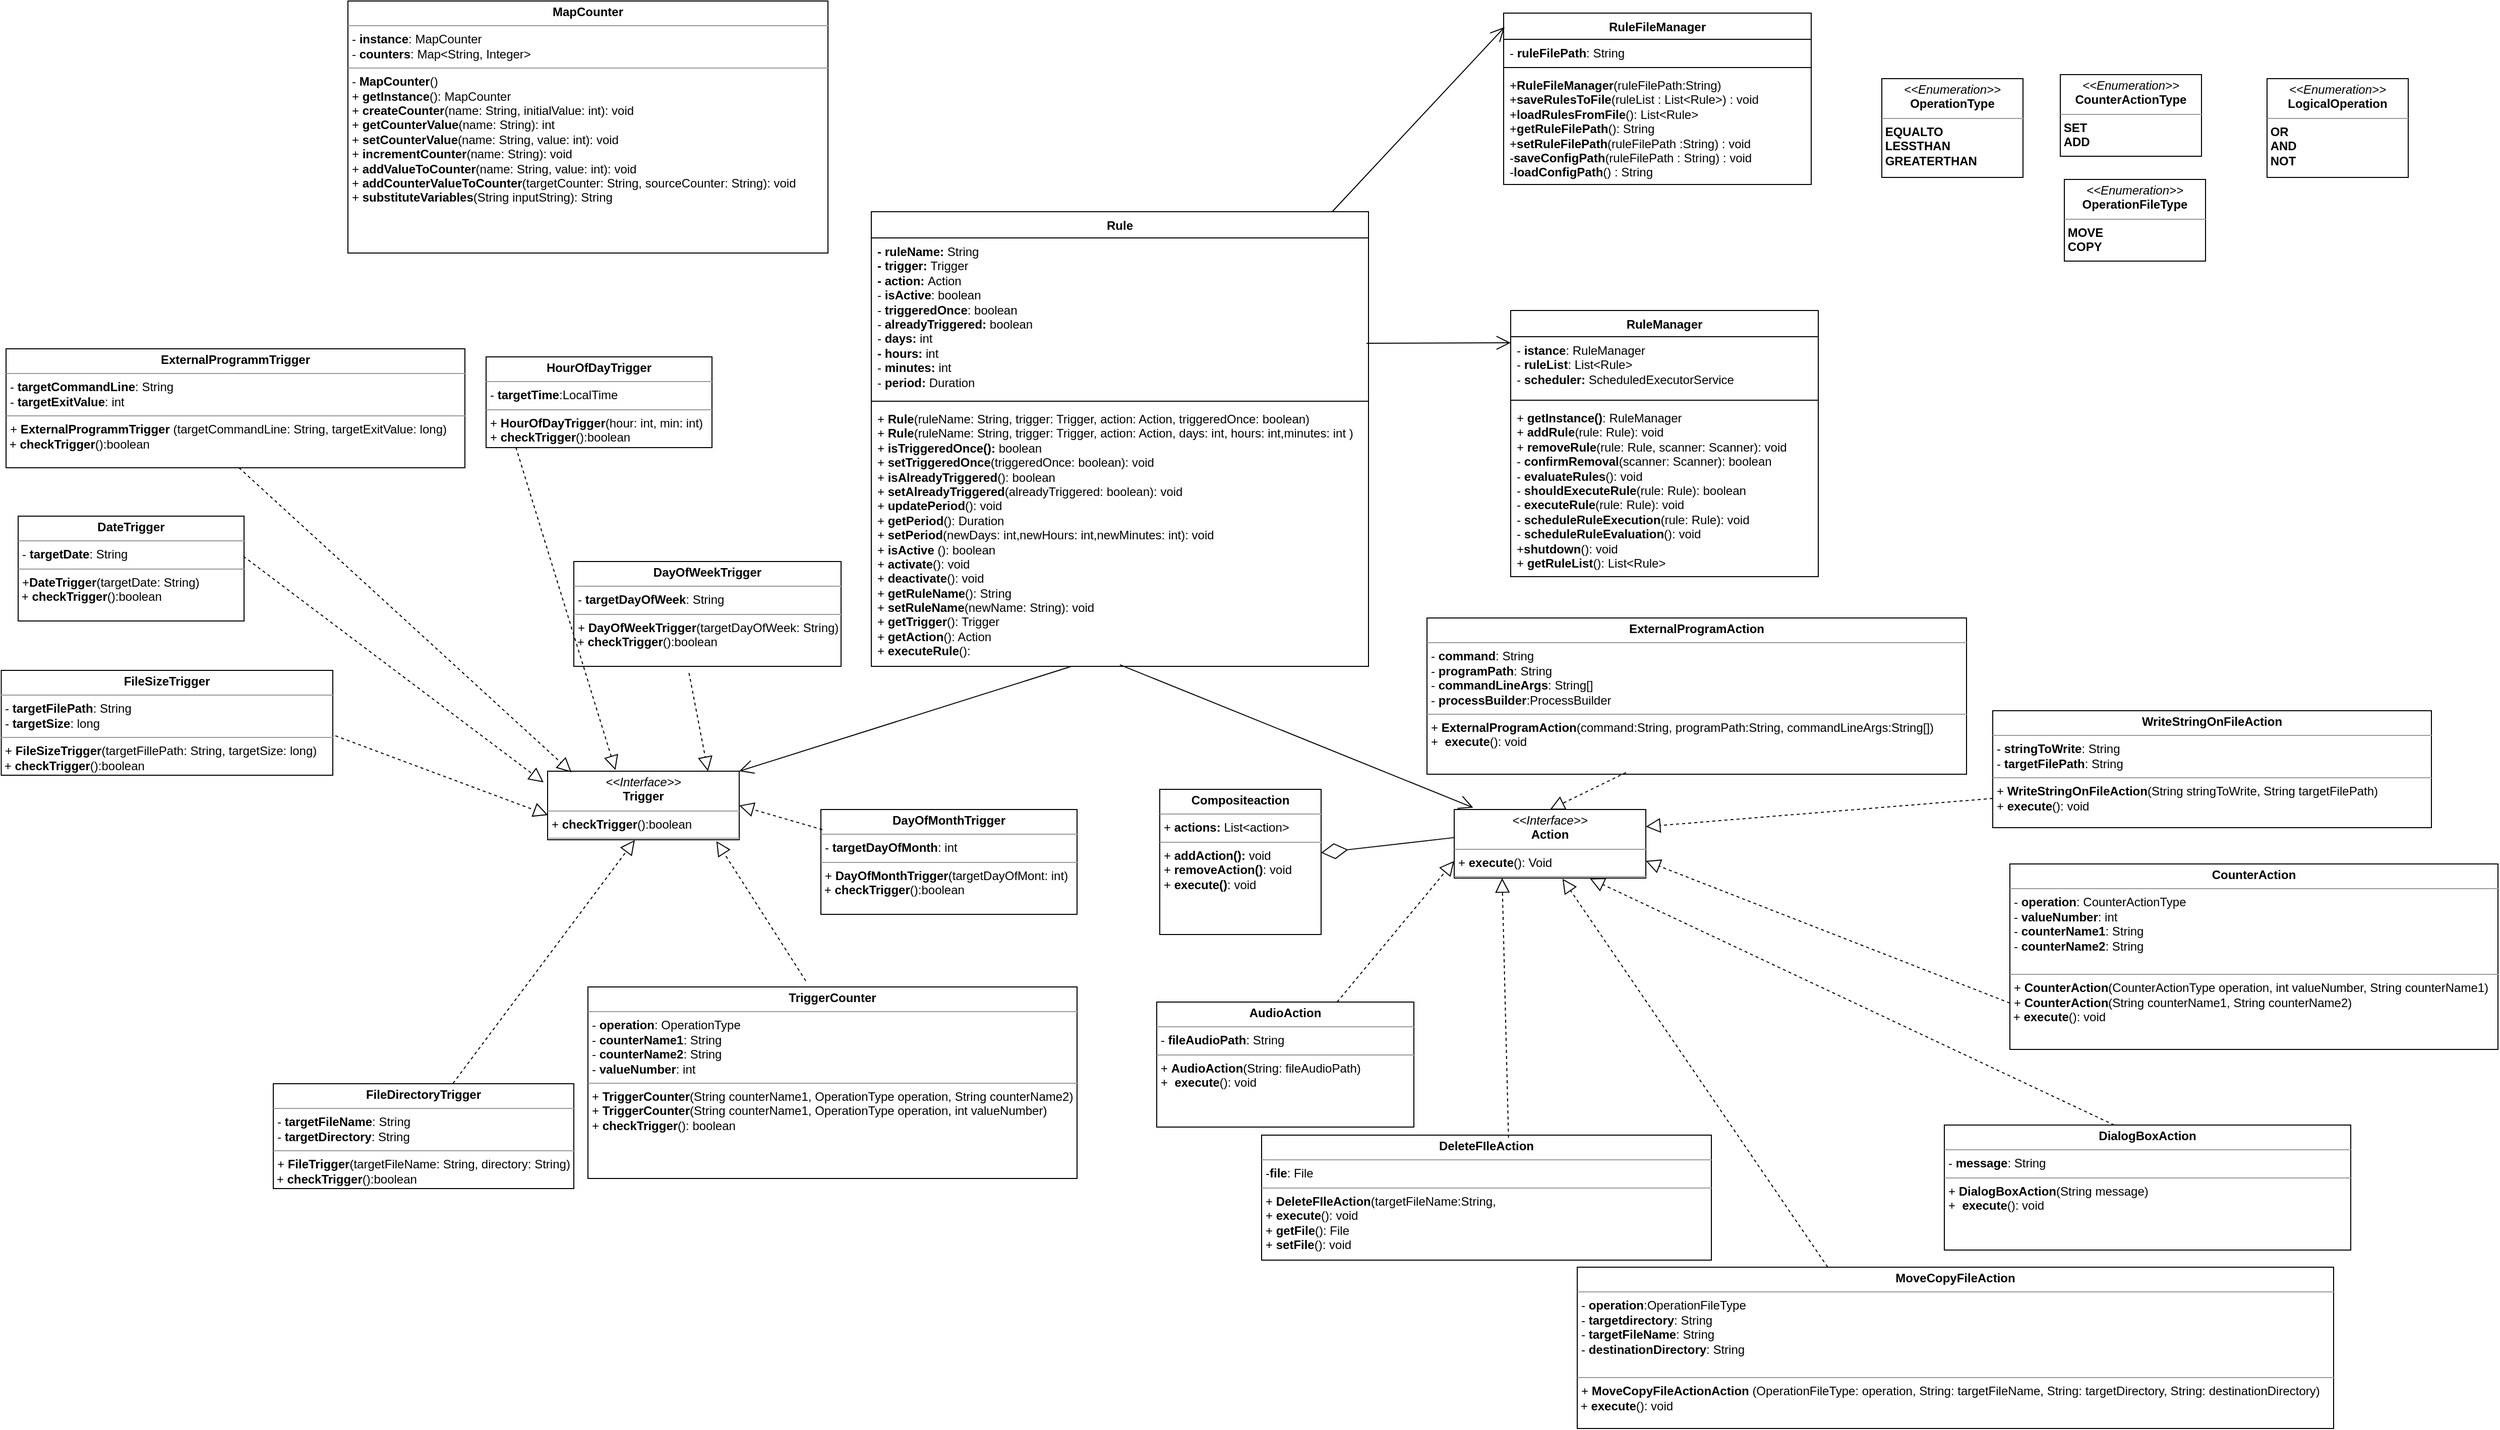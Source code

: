 <mxfile version="22.1.5" type="github">
  <diagram name="Pagina-1" id="6jVV9uchFTwSkhsVn8Fx">
    <mxGraphModel dx="1050" dy="1674" grid="0" gridSize="10" guides="1" tooltips="1" connect="1" arrows="1" fold="1" page="1" pageScale="1" pageWidth="850" pageHeight="1100" math="0" shadow="0">
      <root>
        <mxCell id="0" />
        <mxCell id="1" parent="0" />
        <mxCell id="OS-Ou4QBS4Z1JC2cFNdL-6" value="Rule" style="swimlane;fontStyle=1;align=center;verticalAlign=top;childLayout=stackLayout;horizontal=1;startSize=26;horizontalStack=0;resizeParent=1;resizeParentMax=0;resizeLast=0;collapsible=1;marginBottom=0;whiteSpace=wrap;html=1;labelBackgroundColor=none;" parent="1" vertex="1">
          <mxGeometry x="879" y="-155" width="493" height="451" as="geometry" />
        </mxCell>
        <mxCell id="OS-Ou4QBS4Z1JC2cFNdL-7" value="&lt;div&gt;&lt;b&gt;- ruleName: &lt;/b&gt;String&lt;br&gt;&lt;b&gt;- trigger: &lt;/b&gt;Trigger&lt;/div&gt;&lt;div&gt;&lt;b&gt;- action: &lt;/b&gt;Action&lt;/div&gt;&lt;div&gt;-&amp;nbsp;&lt;b style=&quot;border-color: var(--border-color);&quot;&gt;isActive&lt;/b&gt;: boolean&lt;br&gt;&lt;/div&gt;&lt;div&gt;- &lt;b&gt;triggeredOnce&lt;/b&gt;: boolean&lt;/div&gt;&lt;div&gt;- &lt;b&gt;alreadyTriggered:&lt;/b&gt; boolean&lt;/div&gt;&lt;div&gt;- &lt;b&gt;days: &lt;/b&gt;int&lt;/div&gt;&lt;div&gt;&lt;b&gt;- hours: &lt;/b&gt;int&lt;/div&gt;&lt;div&gt;- &lt;b&gt;minutes:&lt;/b&gt; int&lt;/div&gt;&lt;div&gt;- &lt;b&gt;period:&lt;/b&gt; Duration&lt;/div&gt;&lt;div&gt;&lt;br&gt;&lt;/div&gt;" style="text;strokeColor=none;fillColor=none;align=left;verticalAlign=top;spacingLeft=4;spacingRight=4;overflow=hidden;rotatable=0;points=[[0,0.5],[1,0.5]];portConstraint=eastwest;whiteSpace=wrap;html=1;labelBackgroundColor=none;" parent="OS-Ou4QBS4Z1JC2cFNdL-6" vertex="1">
          <mxGeometry y="26" width="493" height="158" as="geometry" />
        </mxCell>
        <mxCell id="OS-Ou4QBS4Z1JC2cFNdL-8" value="" style="line;strokeWidth=1;fillColor=none;align=left;verticalAlign=middle;spacingTop=-1;spacingLeft=3;spacingRight=3;rotatable=0;labelPosition=right;points=[];portConstraint=eastwest;strokeColor=inherit;labelBackgroundColor=none;" parent="OS-Ou4QBS4Z1JC2cFNdL-6" vertex="1">
          <mxGeometry y="184" width="493" height="8" as="geometry" />
        </mxCell>
        <mxCell id="OS-Ou4QBS4Z1JC2cFNdL-9" value="&lt;div&gt;+ &lt;b&gt;Rule&lt;/b&gt;(ruleName: String, trigger: Trigger, action: Action, triggeredOnce: boolean)&lt;/div&gt;&lt;div style=&quot;border-color: var(--border-color);&quot;&gt;+&amp;nbsp;&lt;b style=&quot;border-color: var(--border-color);&quot;&gt;Rule&lt;/b&gt;(ruleName: String, trigger: Trigger, action: Action, days: int, hours: int,minutes: int )&lt;/div&gt;&lt;div style=&quot;border-color: var(--border-color);&quot;&gt;+ &lt;b&gt;isTriggeredOnce():&lt;/b&gt; boolean&lt;/div&gt;&lt;div&gt;+ &lt;b&gt;setTriggeredOnce&lt;/b&gt;(triggeredOnce: boolean): void&lt;/div&gt;&lt;div&gt;+ &lt;b&gt;isAlreadyTriggered&lt;/b&gt;(): boolean&lt;/div&gt;&lt;div&gt;+ &lt;b&gt;setAlreadyTriggered&lt;/b&gt;(alreadyTriggered: boolean): void&lt;/div&gt;&lt;div&gt;&lt;div&gt;+ &lt;b&gt;updatePeriod&lt;/b&gt;(): void&amp;nbsp; &amp;nbsp; &amp;nbsp; &amp;nbsp; &amp;nbsp; &amp;nbsp; &amp;nbsp; &amp;nbsp;&amp;nbsp;&lt;/div&gt;&lt;div&gt;+ &lt;b&gt;getPeriod&lt;/b&gt;(): Duration&amp;nbsp; &amp;nbsp; &amp;nbsp; &amp;nbsp; &amp;nbsp; &amp;nbsp; &amp;nbsp; &amp;nbsp;&amp;nbsp;&lt;/div&gt;&lt;div&gt;+ &lt;b&gt;setPeriod&lt;/b&gt;(newDays: int,newHours: int,newMinutes: int): void&lt;/div&gt;&lt;/div&gt;&lt;div&gt;+ &lt;b&gt;isActive&amp;nbsp;&lt;/b&gt;(): boolean&lt;/div&gt;&lt;div&gt;+&lt;b&gt;&amp;nbsp;activate&lt;/b&gt;(): void&lt;/div&gt;&lt;div&gt;+&lt;b&gt; deactivate&lt;/b&gt;(): void&lt;/div&gt;&lt;div&gt;+&amp;nbsp;&lt;b&gt;getRuleName&lt;/b&gt;(): String&lt;/div&gt;&lt;div&gt;+ &lt;b&gt;setRuleName&lt;/b&gt;(newName: String): void&lt;/div&gt;&lt;div&gt;+&amp;nbsp;&lt;b&gt;getTrigger&lt;/b&gt;(): Trigger&lt;/div&gt;&lt;div&gt;+ &lt;b&gt;getAction&lt;/b&gt;(): Action&lt;/div&gt;&lt;div&gt;+ &lt;b&gt;executeRule&lt;/b&gt;():&lt;/div&gt;" style="text;strokeColor=none;fillColor=none;align=left;verticalAlign=top;spacingLeft=4;spacingRight=4;overflow=hidden;rotatable=0;points=[[0,0.5],[1,0.5]];portConstraint=eastwest;whiteSpace=wrap;html=1;labelBackgroundColor=none;" parent="OS-Ou4QBS4Z1JC2cFNdL-6" vertex="1">
          <mxGeometry y="192" width="493" height="259" as="geometry" />
        </mxCell>
        <mxCell id="OS-Ou4QBS4Z1JC2cFNdL-11" value="RuleManager" style="swimlane;fontStyle=1;align=center;verticalAlign=top;childLayout=stackLayout;horizontal=1;startSize=26;horizontalStack=0;resizeParent=1;resizeParentMax=0;resizeLast=0;collapsible=1;marginBottom=0;whiteSpace=wrap;html=1;" parent="1" vertex="1">
          <mxGeometry x="1513" y="-57" width="305" height="264" as="geometry" />
        </mxCell>
        <mxCell id="OS-Ou4QBS4Z1JC2cFNdL-12" value="- &lt;b&gt;istance&lt;/b&gt;: RuleManager&lt;br&gt;- &lt;b&gt;ruleList&lt;/b&gt;: List&amp;lt;Rule&amp;gt;&lt;br&gt;-&amp;nbsp;&lt;b&gt;scheduler:&lt;/b&gt;&amp;nbsp;ScheduledExecutorService" style="text;strokeColor=none;fillColor=none;align=left;verticalAlign=top;spacingLeft=4;spacingRight=4;overflow=hidden;rotatable=0;points=[[0,0.5],[1,0.5]];portConstraint=eastwest;whiteSpace=wrap;html=1;" parent="OS-Ou4QBS4Z1JC2cFNdL-11" vertex="1">
          <mxGeometry y="26" width="305" height="59" as="geometry" />
        </mxCell>
        <mxCell id="OS-Ou4QBS4Z1JC2cFNdL-13" value="" style="line;strokeWidth=1;fillColor=none;align=left;verticalAlign=middle;spacingTop=-1;spacingLeft=3;spacingRight=3;rotatable=0;labelPosition=right;points=[];portConstraint=eastwest;strokeColor=inherit;" parent="OS-Ou4QBS4Z1JC2cFNdL-11" vertex="1">
          <mxGeometry y="85" width="305" height="8" as="geometry" />
        </mxCell>
        <mxCell id="OS-Ou4QBS4Z1JC2cFNdL-14" value="&lt;div&gt;+ &lt;b&gt;getInstance()&lt;/b&gt;: RuleManager&lt;/div&gt;&lt;div&gt;+&lt;b&gt; addRule&lt;/b&gt;(rule: Rule): void&lt;/div&gt;&lt;div&gt;+ &lt;b&gt;removeRule&lt;/b&gt;(rule: Rule, scanner: Scanner): void&lt;/div&gt;&lt;div&gt;-&amp;nbsp;&lt;b&gt;confirmRemoval&lt;/b&gt;(scanner: Scanner): boolean&lt;/div&gt;&lt;div&gt;-&amp;nbsp;&lt;b&gt;evaluateRules&lt;/b&gt;(): void&lt;/div&gt;&lt;div&gt;- &lt;b&gt;shouldExecuteRule&lt;/b&gt;(rule: Rule): boolean&lt;br&gt;&lt;/div&gt;&lt;div&gt;- &lt;b&gt;executeRule&lt;/b&gt;(rule: Rule): void&lt;br&gt;&lt;/div&gt;&lt;div&gt;- &lt;b&gt;scheduleRuleExecution&lt;/b&gt;(rule: Rule): void&lt;br&gt;&lt;/div&gt;&lt;div&gt;-&amp;nbsp;&lt;b&gt;scheduleRuleEvaluation&lt;/b&gt;(): void&lt;/div&gt;&lt;div&gt;+&lt;b&gt;shutdown&lt;/b&gt;(): void&lt;/div&gt;&lt;div&gt;+ &lt;b&gt;getRuleList&lt;/b&gt;(): List&amp;lt;Rule&amp;gt;&lt;/div&gt;" style="text;strokeColor=none;fillColor=none;align=left;verticalAlign=top;spacingLeft=4;spacingRight=4;overflow=hidden;rotatable=0;points=[[0,0.5],[1,0.5]];portConstraint=eastwest;whiteSpace=wrap;html=1;" parent="OS-Ou4QBS4Z1JC2cFNdL-11" vertex="1">
          <mxGeometry y="93" width="305" height="171" as="geometry" />
        </mxCell>
        <mxCell id="1EWZOVvbNaI_VQ29JEXc-3" value="&lt;p style=&quot;margin:0px;margin-top:4px;text-align:center;&quot;&gt;&lt;i&gt;&amp;lt;&amp;lt;Interface&amp;gt;&amp;gt;&lt;/i&gt;&lt;br&gt;&lt;b&gt;Trigger&lt;/b&gt;&lt;/p&gt;&lt;hr size=&quot;1&quot;&gt;&lt;p style=&quot;margin:0px;margin-left:4px;&quot;&gt;+ &lt;b&gt;checkTrigger&lt;/b&gt;():boolean&lt;br style=&quot;border-color: var(--border-color);&quot;&gt;&lt;/p&gt;&lt;hr size=&quot;1&quot;&gt;&lt;p style=&quot;margin:0px;margin-left:4px;&quot;&gt;&lt;br&gt;&lt;/p&gt;" style="verticalAlign=top;align=left;overflow=fill;fontSize=12;fontFamily=Helvetica;html=1;whiteSpace=wrap;" parent="1" vertex="1">
          <mxGeometry x="558" y="400" width="190" height="68" as="geometry" />
        </mxCell>
        <mxCell id="1EWZOVvbNaI_VQ29JEXc-9" value="&lt;p style=&quot;margin:0px;margin-top:4px;text-align:center;&quot;&gt;&lt;b&gt;HourOfDayTrigger&lt;/b&gt;&lt;/p&gt;&lt;hr size=&quot;1&quot;&gt;&lt;p style=&quot;margin:0px;margin-left:4px;&quot;&gt;- &lt;b&gt;targetTime&lt;/b&gt;:LocalTime&lt;/p&gt;&lt;hr size=&quot;1&quot;&gt;&lt;p style=&quot;margin:0px;margin-left:4px;&quot;&gt;+&amp;nbsp;&lt;b&gt;HourOfDayTrigger&lt;/b&gt;(hour: int, min: int)&lt;br&gt;+ &lt;b&gt;checkTrigger&lt;/b&gt;():boolean&lt;br&gt;&lt;/p&gt;" style="verticalAlign=top;align=left;overflow=fill;fontSize=12;fontFamily=Helvetica;html=1;whiteSpace=wrap;" parent="1" vertex="1">
          <mxGeometry x="497" y="-11" width="224" height="90" as="geometry" />
        </mxCell>
        <mxCell id="1EWZOVvbNaI_VQ29JEXc-11" value="&lt;p style=&quot;margin:0px;margin-top:4px;text-align:center;&quot;&gt;&lt;b&gt;DayOfWeekTrigger&lt;/b&gt;&lt;/p&gt;&lt;hr size=&quot;1&quot;&gt;&lt;p style=&quot;margin:0px;margin-left:4px;&quot;&gt;- &lt;b&gt;targetDayOfWeek&lt;/b&gt;: String&lt;/p&gt;&lt;hr size=&quot;1&quot;&gt;&lt;p style=&quot;margin:0px;margin-left:4px;&quot;&gt;+&amp;nbsp;&lt;b style=&quot;border-color: var(--border-color); text-align: center;&quot;&gt;DayOfWeekTrigger&lt;/b&gt;&lt;span style=&quot;background-color: initial;&quot;&gt;(targetDayOfWeek: String)&lt;/span&gt;&lt;/p&gt;&lt;div&gt;&amp;nbsp;+ &lt;b&gt;checkTrigger&lt;/b&gt;():boolean&lt;br&gt;&lt;/div&gt;" style="verticalAlign=top;align=left;overflow=fill;fontSize=12;fontFamily=Helvetica;html=1;whiteSpace=wrap;" parent="1" vertex="1">
          <mxGeometry x="584" y="192" width="265" height="104" as="geometry" />
        </mxCell>
        <mxCell id="1EWZOVvbNaI_VQ29JEXc-13" value="&lt;p style=&quot;margin:0px;margin-top:4px;text-align:center;&quot;&gt;&lt;b&gt;DayOfMonthTrigger&lt;/b&gt;&lt;/p&gt;&lt;hr size=&quot;1&quot;&gt;&lt;p style=&quot;margin:0px;margin-left:4px;&quot;&gt;- &lt;b&gt;targetDayOfMonth&lt;/b&gt;: int&lt;/p&gt;&lt;hr size=&quot;1&quot;&gt;&lt;p style=&quot;margin:0px;margin-left:4px;&quot;&gt;+&amp;nbsp;&lt;b style=&quot;border-color: var(--border-color); text-align: center;&quot;&gt;DayOfMonthTrigger&lt;/b&gt;&lt;span style=&quot;background-color: initial;&quot;&gt;(targetDayOfMont: int)&lt;/span&gt;&lt;/p&gt;&lt;div&gt;&amp;nbsp;+ &lt;b&gt;checkTrigger&lt;/b&gt;():boolean&lt;br&gt;&lt;/div&gt;" style="verticalAlign=top;align=left;overflow=fill;fontSize=12;fontFamily=Helvetica;html=1;whiteSpace=wrap;" parent="1" vertex="1">
          <mxGeometry x="829" y="438" width="254" height="104" as="geometry" />
        </mxCell>
        <mxCell id="1EWZOVvbNaI_VQ29JEXc-14" value="&lt;p style=&quot;margin:0px;margin-top:4px;text-align:center;&quot;&gt;&lt;b&gt;DateTrigger&lt;/b&gt;&lt;/p&gt;&lt;hr size=&quot;1&quot;&gt;&lt;p style=&quot;margin:0px;margin-left:4px;&quot;&gt;- &lt;b&gt;targetDate&lt;/b&gt;: String&lt;/p&gt;&lt;hr size=&quot;1&quot;&gt;&lt;p style=&quot;margin:0px;margin-left:4px;&quot;&gt;+&lt;b style=&quot;border-color: var(--border-color); text-align: center;&quot;&gt;DateTrigger&lt;/b&gt;&lt;span style=&quot;background-color: initial;&quot;&gt;(targetDate: String)&lt;/span&gt;&lt;/p&gt;&lt;div&gt;&amp;nbsp;+ &lt;b&gt;checkTrigger&lt;/b&gt;():boolean&lt;br&gt;&lt;/div&gt;" style="verticalAlign=top;align=left;overflow=fill;fontSize=12;fontFamily=Helvetica;html=1;whiteSpace=wrap;" parent="1" vertex="1">
          <mxGeometry x="33" y="147" width="224" height="104" as="geometry" />
        </mxCell>
        <mxCell id="1EWZOVvbNaI_VQ29JEXc-16" value="&lt;p style=&quot;margin:0px;margin-top:4px;text-align:center;&quot;&gt;&lt;b&gt;FileDirectoryTrigger&lt;/b&gt;&lt;/p&gt;&lt;hr size=&quot;1&quot;&gt;&lt;p style=&quot;margin:0px;margin-left:4px;&quot;&gt;- &lt;b&gt;targetFileName&lt;/b&gt;: String&lt;/p&gt;&lt;p style=&quot;margin:0px;margin-left:4px;&quot;&gt;- &lt;b&gt;targetDirectory&lt;/b&gt;: String&lt;/p&gt;&lt;hr size=&quot;1&quot;&gt;&lt;p style=&quot;margin:0px;margin-left:4px;&quot;&gt;+&amp;nbsp;&lt;b style=&quot;border-color: var(--border-color); text-align: center;&quot;&gt;FileTrigger&lt;/b&gt;&lt;span style=&quot;background-color: initial;&quot;&gt;(targetFileName: String, directory: String)&lt;/span&gt;&lt;/p&gt;&lt;div&gt;&amp;nbsp;+&amp;nbsp;&lt;b&gt;checkTrigger&lt;/b&gt;():boolean&lt;br&gt;&lt;/div&gt;" style="verticalAlign=top;align=left;overflow=fill;fontSize=12;fontFamily=Helvetica;html=1;whiteSpace=wrap;" parent="1" vertex="1">
          <mxGeometry x="286" y="710" width="298" height="104" as="geometry" />
        </mxCell>
        <mxCell id="1EWZOVvbNaI_VQ29JEXc-17" value="&lt;p style=&quot;margin:0px;margin-top:4px;text-align:center;&quot;&gt;&lt;b&gt;FileSizeTrigger&lt;/b&gt;&lt;/p&gt;&lt;hr size=&quot;1&quot;&gt;&lt;p style=&quot;margin:0px;margin-left:4px;&quot;&gt;-&amp;nbsp;&lt;b&gt;targetFilePath&lt;/b&gt;: String&lt;/p&gt;&lt;p style=&quot;margin:0px;margin-left:4px;&quot;&gt;-&amp;nbsp;&lt;b&gt;targetSize&lt;/b&gt;: long&lt;/p&gt;&lt;hr size=&quot;1&quot;&gt;&lt;p style=&quot;margin:0px;margin-left:4px;&quot;&gt;+&amp;nbsp;&lt;b style=&quot;border-color: var(--border-color); text-align: center;&quot;&gt;FileSizeTrigger&lt;/b&gt;&lt;span style=&quot;background-color: initial;&quot;&gt;(targetFillePath: String, targetSize: long)&lt;/span&gt;&lt;/p&gt;&lt;div&gt;&amp;nbsp;+ &lt;b&gt;checkTrigger&lt;/b&gt;():boolean&lt;br&gt;&lt;/div&gt;" style="verticalAlign=top;align=left;overflow=fill;fontSize=12;fontFamily=Helvetica;html=1;whiteSpace=wrap;" parent="1" vertex="1">
          <mxGeometry x="16.25" y="300" width="328.75" height="104" as="geometry" />
        </mxCell>
        <mxCell id="1EWZOVvbNaI_VQ29JEXc-18" value="&lt;p style=&quot;margin:0px;margin-top:4px;text-align:center;&quot;&gt;&lt;b&gt;ExternalProgrammTrigger&lt;/b&gt;&lt;/p&gt;&lt;hr size=&quot;1&quot;&gt;&lt;p style=&quot;margin:0px;margin-left:4px;&quot;&gt;- &lt;b&gt;targetCommandLine&lt;/b&gt;: String&lt;/p&gt;&lt;p style=&quot;margin:0px;margin-left:4px;&quot;&gt;- &lt;b&gt;targetExitValue&lt;/b&gt;: int&lt;/p&gt;&lt;hr size=&quot;1&quot;&gt;&lt;p style=&quot;margin:0px;margin-left:4px;&quot;&gt;+&amp;nbsp;&lt;b style=&quot;border-color: var(--border-color); text-align: center;&quot;&gt;ExternalProgrammTrigger&amp;nbsp;&lt;/b&gt;&lt;span style=&quot;background-color: initial;&quot;&gt;(targetCommandLine: String, targetExitValue: long)&lt;/span&gt;&lt;/p&gt;&lt;div&gt;&amp;nbsp;+ &lt;b&gt;checkTrigger&lt;/b&gt;():boolean&lt;br&gt;&lt;/div&gt;" style="verticalAlign=top;align=left;overflow=fill;fontSize=12;fontFamily=Helvetica;html=1;whiteSpace=wrap;" parent="1" vertex="1">
          <mxGeometry x="21" y="-19" width="455" height="118" as="geometry" />
        </mxCell>
        <mxCell id="1EWZOVvbNaI_VQ29JEXc-19" value="&lt;p style=&quot;margin:0px;margin-top:4px;text-align:center;&quot;&gt;&lt;i&gt;&amp;lt;&amp;lt;Interface&amp;gt;&amp;gt;&lt;/i&gt;&lt;br&gt;&lt;b&gt;Action&lt;/b&gt;&lt;/p&gt;&lt;hr size=&quot;1&quot;&gt;&lt;p style=&quot;margin:0px;margin-left:4px;&quot;&gt;+ &lt;b&gt;execute&lt;/b&gt;(): Void&lt;br&gt;&lt;/p&gt;&lt;hr size=&quot;1&quot;&gt;&lt;p style=&quot;margin:0px;margin-left:4px;&quot;&gt;&lt;br&gt;&lt;/p&gt;" style="verticalAlign=top;align=left;overflow=fill;fontSize=12;fontFamily=Helvetica;html=1;whiteSpace=wrap;" parent="1" vertex="1">
          <mxGeometry x="1457" y="438" width="190" height="68" as="geometry" />
        </mxCell>
        <mxCell id="1EWZOVvbNaI_VQ29JEXc-21" value="&lt;p style=&quot;margin:0px;margin-top:4px;text-align:center;&quot;&gt;&lt;b&gt;AudioAction&lt;/b&gt;&lt;/p&gt;&lt;hr size=&quot;1&quot;&gt;&lt;p style=&quot;margin:0px;margin-left:4px;&quot;&gt;- &lt;b&gt;fileAudioPath&lt;/b&gt;: String&lt;/p&gt;&lt;hr size=&quot;1&quot;&gt;&lt;p style=&quot;margin:0px;margin-left:4px;&quot;&gt;+ &lt;b&gt;AudioAction&lt;/b&gt;(String: fileAudioPath)&lt;br&gt;+&amp;nbsp; &lt;b&gt;execute&lt;/b&gt;(): void&lt;br&gt;&lt;/p&gt;" style="verticalAlign=top;align=left;overflow=fill;fontSize=12;fontFamily=Helvetica;html=1;whiteSpace=wrap;" parent="1" vertex="1">
          <mxGeometry x="1162" y="629" width="255" height="124" as="geometry" />
        </mxCell>
        <mxCell id="1EWZOVvbNaI_VQ29JEXc-22" value="&lt;p style=&quot;margin:0px;margin-top:4px;text-align:center;&quot;&gt;&lt;b&gt;DialogBoxAction&lt;/b&gt;&lt;/p&gt;&lt;hr size=&quot;1&quot;&gt;&lt;p style=&quot;margin:0px;margin-left:4px;&quot;&gt;- &lt;b&gt;message&lt;/b&gt;: String&lt;/p&gt;&lt;hr size=&quot;1&quot;&gt;&lt;p style=&quot;margin:0px;margin-left:4px;&quot;&gt;+&amp;nbsp;&lt;b&gt;DialogBoxAction&lt;/b&gt;(String message)&lt;/p&gt;&lt;p style=&quot;margin:0px;margin-left:4px;&quot;&gt;+&amp;nbsp;&amp;nbsp;&lt;b&gt;execute&lt;/b&gt;(): void&lt;br&gt;&lt;/p&gt;" style="verticalAlign=top;align=left;overflow=fill;fontSize=12;fontFamily=Helvetica;html=1;whiteSpace=wrap;" parent="1" vertex="1">
          <mxGeometry x="1943" y="751" width="403" height="124" as="geometry" />
        </mxCell>
        <mxCell id="1EWZOVvbNaI_VQ29JEXc-25" value="&lt;p style=&quot;margin:0px;margin-top:4px;text-align:center;&quot;&gt;&lt;b&gt;ExternalProgramAction&lt;/b&gt;&lt;/p&gt;&lt;hr size=&quot;1&quot;&gt;&lt;p style=&quot;margin:0px;margin-left:4px;&quot;&gt;- &lt;b&gt;command&lt;/b&gt;: String&lt;/p&gt;&lt;p style=&quot;margin:0px;margin-left:4px;&quot;&gt;- &lt;b&gt;programPath&lt;/b&gt;: String&lt;/p&gt;&lt;p style=&quot;margin:0px;margin-left:4px;&quot;&gt;- &lt;b&gt;commandLineArgs&lt;/b&gt;: String[]&lt;/p&gt;&lt;p style=&quot;margin:0px;margin-left:4px;&quot;&gt;-&amp;nbsp;&lt;b&gt;processBuilder&lt;/b&gt;:ProcessBuilder&lt;/p&gt;&lt;hr size=&quot;1&quot;&gt;&lt;p style=&quot;margin:0px;margin-left:4px;&quot;&gt;+ &lt;b&gt;ExternalProgramAction&lt;/b&gt;(command:String, programPath:String, commandLineArgs:String[])&lt;br&gt;+&amp;nbsp; &lt;b&gt;execute&lt;/b&gt;(): void&lt;br&gt;&lt;/p&gt;" style="verticalAlign=top;align=left;overflow=fill;fontSize=12;fontFamily=Helvetica;html=1;whiteSpace=wrap;" parent="1" vertex="1">
          <mxGeometry x="1430" y="248" width="535" height="155" as="geometry" />
        </mxCell>
        <mxCell id="1EWZOVvbNaI_VQ29JEXc-27" value="&lt;p style=&quot;margin:0px;margin-top:4px;text-align:center;&quot;&gt;&lt;b&gt;WriteStringOnFileAction&lt;/b&gt;&lt;/p&gt;&lt;hr size=&quot;1&quot;&gt;&lt;p style=&quot;margin:0px;margin-left:4px;&quot;&gt;- &lt;b&gt;stringToWrite&lt;/b&gt;: String&lt;/p&gt;&lt;p style=&quot;margin:0px;margin-left:4px;&quot;&gt;- &lt;b&gt;targetFilePath&lt;/b&gt;: String&lt;/p&gt;&lt;hr size=&quot;1&quot;&gt;&lt;p style=&quot;margin:0px;margin-left:4px;&quot;&gt;+&amp;nbsp;&lt;b style=&quot;text-align: center; background-color: initial;&quot;&gt;WriteStringOnFileAction&lt;/b&gt;&lt;span style=&quot;text-align: center; background-color: initial;&quot;&gt;(String stringToWrite, String targetFilePath)&lt;/span&gt;&lt;/p&gt;&lt;p style=&quot;margin:0px;margin-left:4px;&quot;&gt;+ &lt;b&gt;execute&lt;/b&gt;(): void&lt;br&gt;&lt;/p&gt;" style="verticalAlign=top;align=left;overflow=fill;fontSize=12;fontFamily=Helvetica;html=1;whiteSpace=wrap;" parent="1" vertex="1">
          <mxGeometry x="1991" y="340" width="435" height="116" as="geometry" />
        </mxCell>
        <mxCell id="1EWZOVvbNaI_VQ29JEXc-28" value="&lt;p style=&quot;margin:0px;margin-top:4px;text-align:center;&quot;&gt;&lt;b&gt;DeleteFIleAction&lt;/b&gt;&lt;/p&gt;&lt;hr size=&quot;1&quot;&gt;&lt;p style=&quot;margin:0px;margin-left:4px;&quot;&gt;-&lt;b&gt;file&lt;/b&gt;: File&lt;br&gt;&lt;/p&gt;&lt;hr size=&quot;1&quot;&gt;&lt;p style=&quot;margin:0px;margin-left:4px;&quot;&gt;+&amp;nbsp;&lt;b style=&quot;border-color: var(--border-color); text-align: center;&quot;&gt;DeleteFIleAction&lt;/b&gt;(targetFileName:String,&amp;nbsp;&lt;/p&gt;&lt;p style=&quot;margin:0px;margin-left:4px;&quot;&gt;+ &lt;b&gt;execute&lt;/b&gt;(): void&lt;br&gt;&lt;/p&gt;&lt;p style=&quot;margin:0px;margin-left:4px;&quot;&gt;+ &lt;b&gt;getFile&lt;/b&gt;(): File&lt;/p&gt;&lt;p style=&quot;margin:0px;margin-left:4px;&quot;&gt;+ &lt;b&gt;setFile&lt;/b&gt;(): void&lt;/p&gt;" style="verticalAlign=top;align=left;overflow=fill;fontSize=12;fontFamily=Helvetica;html=1;whiteSpace=wrap;" parent="1" vertex="1">
          <mxGeometry x="1266" y="761" width="446" height="124" as="geometry" />
        </mxCell>
        <mxCell id="1EWZOVvbNaI_VQ29JEXc-29" value="&lt;p style=&quot;margin:0px;margin-top:4px;text-align:center;&quot;&gt;&lt;b&gt;MoveCopyFileAction&lt;/b&gt;&lt;/p&gt;&lt;hr size=&quot;1&quot;&gt;&lt;p style=&quot;margin:0px;margin-left:4px;&quot;&gt;- &lt;b&gt;operation&lt;/b&gt;:OperationFileType&lt;br&gt;- &lt;b&gt;targetdirectory&lt;/b&gt;: String&lt;/p&gt;&lt;p style=&quot;margin:0px;margin-left:4px;&quot;&gt;- &lt;b&gt;targetFileName&lt;/b&gt;: String&lt;br&gt;&lt;/p&gt;&lt;p style=&quot;margin:0px;margin-left:4px;&quot;&gt;- &lt;b&gt;destinationDirectory&lt;/b&gt;: String&lt;/p&gt;&lt;p style=&quot;margin:0px;margin-left:4px;&quot;&gt;&lt;br&gt;&lt;/p&gt;&lt;hr size=&quot;1&quot;&gt;&lt;p style=&quot;margin:0px;margin-left:4px;&quot;&gt;+&amp;nbsp;&lt;b style=&quot;border-color: var(--border-color); text-align: center;&quot;&gt;MoveCopyFileActionAction&amp;nbsp;&lt;/b&gt;&lt;span style=&quot;background-color: initial;&quot;&gt;(OperationFileType: operation, String: targetFileName, String: targetDirectory, String: destinationDirectory)&lt;/span&gt;&lt;/p&gt;&lt;div&gt;&amp;nbsp;+ &lt;b&gt;execute&lt;/b&gt;(): void&lt;br&gt;&lt;/div&gt;" style="verticalAlign=top;align=left;overflow=fill;fontSize=12;fontFamily=Helvetica;html=1;whiteSpace=wrap;" parent="1" vertex="1">
          <mxGeometry x="1579" y="892" width="750" height="160" as="geometry" />
        </mxCell>
        <mxCell id="XiT6eA-BP94YaVYVDS5J-1" value="&lt;p style=&quot;margin:0px;margin-top:4px;text-align:center;&quot;&gt;&lt;b&gt;MapCounter&lt;/b&gt;&lt;/p&gt;&lt;hr size=&quot;1&quot;&gt;&lt;p style=&quot;margin:0px;margin-left:4px;&quot;&gt;- &lt;b&gt;instance&lt;/b&gt;: MapCounter&lt;br&gt;-&amp;nbsp;&lt;b&gt;counters&lt;/b&gt;: Map&amp;lt;String, Integer&amp;gt;&lt;br&gt;&lt;/p&gt;&lt;hr size=&quot;1&quot;&gt;&lt;p style=&quot;margin:0px;margin-left:4px;&quot;&gt;-&amp;nbsp;&lt;b&gt;MapCounter&lt;/b&gt;()&lt;br&gt;&lt;/p&gt;&lt;p style=&quot;margin:0px;margin-left:4px;&quot;&gt;+&amp;nbsp;&lt;b style=&quot;border-color: var(--border-color);&quot;&gt;getInstance&lt;/b&gt;(): MapCounter&lt;br&gt;&lt;/p&gt;&lt;p style=&quot;margin:0px;margin-left:4px;&quot;&gt;+ &lt;b&gt;createCounter&lt;/b&gt;(name: String, initialValue: int): void&lt;/p&gt;&lt;p style=&quot;margin:0px;margin-left:4px;&quot;&gt;+ &lt;b&gt;getCounterValue&lt;/b&gt;(name: String): int&lt;/p&gt;&lt;p style=&quot;margin:0px;margin-left:4px;&quot;&gt;+&amp;nbsp;&lt;b&gt;setCounterValue&lt;/b&gt;(name: String, value: int): void&lt;/p&gt;&lt;p style=&quot;margin:0px;margin-left:4px;&quot;&gt;+ &lt;b&gt;incrementCounter&lt;/b&gt;(name: String): void&lt;/p&gt;&lt;p style=&quot;margin:0px;margin-left:4px;&quot;&gt;+&amp;nbsp;&lt;b&gt;addValueToCounter&lt;/b&gt;(name: String, value: int): void&lt;/p&gt;&lt;p style=&quot;margin:0px;margin-left:4px;&quot;&gt;+ &lt;b&gt;addCounterValueToCounter&lt;/b&gt;(targetCounter: String, sourceCounter: String): void&lt;/p&gt;&lt;p style=&quot;margin:0px;margin-left:4px;&quot;&gt;&lt;span style=&quot;background-color: initial;&quot;&gt;+&amp;nbsp;&lt;/span&gt;&lt;b style=&quot;background-color: initial; border-color: var(--border-color);&quot;&gt;substituteVariables&lt;/b&gt;&lt;span style=&quot;background-color: initial;&quot;&gt;(String inputString): String&lt;/span&gt;&lt;br&gt;&lt;/p&gt;&lt;p style=&quot;margin:0px;margin-left:4px;&quot;&gt;&lt;br&gt;&lt;/p&gt;&lt;p style=&quot;margin:0px;margin-left:4px;&quot;&gt;&lt;br&gt;&lt;/p&gt;&lt;p style=&quot;margin:0px;margin-left:4px;&quot;&gt;&amp;nbsp;&lt;br&gt;&lt;br&gt;&lt;/p&gt;" style="verticalAlign=top;align=left;overflow=fill;fontSize=12;fontFamily=Helvetica;html=1;whiteSpace=wrap;" parent="1" vertex="1">
          <mxGeometry x="360" y="-364" width="476" height="250" as="geometry" />
        </mxCell>
        <mxCell id="XiT6eA-BP94YaVYVDS5J-2" value="&lt;p style=&quot;margin:0px;margin-top:4px;text-align:center;&quot;&gt;&lt;b&gt;TriggerCounter&lt;/b&gt;&lt;/p&gt;&lt;hr size=&quot;1&quot;&gt;&lt;p style=&quot;margin:0px;margin-left:4px;&quot;&gt;- &lt;b&gt;operation&lt;/b&gt;: OperationType&lt;br&gt;&lt;span style=&quot;background-color: initial;&quot;&gt;- &lt;b&gt;counterName1&lt;/b&gt;: String&lt;/span&gt;&lt;/p&gt;&lt;p style=&quot;margin:0px;margin-left:4px;&quot;&gt;- &lt;b&gt;counterName2&lt;/b&gt;: String&lt;/p&gt;&lt;p style=&quot;margin:0px;margin-left:4px;&quot;&gt;- &lt;b&gt;valueNumber&lt;/b&gt;: int&lt;/p&gt;&lt;hr size=&quot;1&quot;&gt;&lt;p style=&quot;margin:0px;margin-left:4px;&quot;&gt;+ &lt;b&gt;TriggerCounter&lt;/b&gt;(String counterName1, OperationType operation, String counterName2)&lt;/p&gt;&lt;p style=&quot;margin:0px;margin-left:4px;&quot;&gt;+ &lt;b&gt;TriggerCounter&lt;/b&gt;(String counterName1, OperationType operation, int valueNumber)&lt;/p&gt;&lt;p style=&quot;margin:0px;margin-left:4px;&quot;&gt;+ &lt;b&gt;checkTrigger&lt;/b&gt;(): boolean&lt;/p&gt;" style="verticalAlign=top;align=left;overflow=fill;fontSize=12;fontFamily=Helvetica;html=1;whiteSpace=wrap;" parent="1" vertex="1">
          <mxGeometry x="598" y="614" width="485" height="190" as="geometry" />
        </mxCell>
        <mxCell id="XiT6eA-BP94YaVYVDS5J-4" value="&lt;p style=&quot;margin:0px;margin-top:4px;text-align:center;&quot;&gt;&lt;i&gt;&amp;lt;&amp;lt;Enumeration&amp;gt;&amp;gt;&lt;/i&gt;&lt;br&gt;&lt;b&gt;OperationType&lt;/b&gt;&lt;/p&gt;&lt;hr size=&quot;1&quot;&gt;&lt;div style=&quot;height:2px;&quot;&gt;&lt;b&gt;&amp;nbsp;EQUALTO&lt;br&gt;&amp;nbsp;LESSTHAN&lt;br&gt;&amp;nbsp;GREATERTHAN&lt;/b&gt;&lt;/div&gt;" style="verticalAlign=top;align=left;overflow=fill;fontSize=12;fontFamily=Helvetica;html=1;whiteSpace=wrap;" parent="1" vertex="1">
          <mxGeometry x="1881" y="-287" width="140" height="98" as="geometry" />
        </mxCell>
        <mxCell id="XiT6eA-BP94YaVYVDS5J-5" value="&lt;p style=&quot;margin:0px;margin-top:4px;text-align:center;&quot;&gt;&lt;i&gt;&amp;lt;&amp;lt;Enumeration&amp;gt;&amp;gt;&lt;/i&gt;&lt;br&gt;&lt;b&gt;OperationFileType&lt;/b&gt;&lt;/p&gt;&lt;hr size=&quot;1&quot;&gt;&lt;div style=&quot;height:2px;&quot;&gt;&lt;b&gt;&amp;nbsp;MOVE&lt;br&gt;&amp;nbsp;COPY&lt;br&gt;&lt;br&gt;&lt;/b&gt;&lt;/div&gt;" style="verticalAlign=top;align=left;overflow=fill;fontSize=12;fontFamily=Helvetica;html=1;whiteSpace=wrap;" parent="1" vertex="1">
          <mxGeometry x="2062" y="-187" width="140" height="81" as="geometry" />
        </mxCell>
        <mxCell id="XiT6eA-BP94YaVYVDS5J-7" value="&lt;p style=&quot;margin:0px;margin-top:4px;text-align:center;&quot;&gt;&lt;b&gt;CounterAction&lt;/b&gt;&lt;/p&gt;&lt;hr size=&quot;1&quot;&gt;&lt;p style=&quot;margin:0px;margin-left:4px;&quot;&gt;- &lt;b&gt;operation&lt;/b&gt;: CounterActionType&lt;/p&gt;&lt;p style=&quot;margin:0px;margin-left:4px;&quot;&gt;- &lt;b&gt;valueNumber&lt;/b&gt;: int&lt;/p&gt;&lt;p style=&quot;margin:0px;margin-left:4px;&quot;&gt;- &lt;b&gt;counterName1&lt;/b&gt;: String&lt;/p&gt;&lt;p style=&quot;margin:0px;margin-left:4px;&quot;&gt;- &lt;b&gt;counterName2&lt;/b&gt;: String&lt;/p&gt;&lt;p style=&quot;border-color: var(--border-color); margin: 0px 0px 0px 4px;&quot;&gt;&lt;br style=&quot;border-color: var(--border-color);&quot;&gt;&lt;/p&gt;&lt;hr size=&quot;1&quot;&gt;&lt;p style=&quot;margin:0px;margin-left:4px;&quot;&gt;+ &lt;b&gt;CounterAction&lt;/b&gt;(CounterActionType operation, int valueNumber, String counterName1)&lt;/p&gt;&lt;p style=&quot;margin:0px;margin-left:4px;&quot;&gt;+ &lt;b&gt;CounterAction&lt;/b&gt;(String counterName1, String counterName2)&lt;/p&gt;&lt;div&gt;&amp;nbsp;+ &lt;b&gt;execute&lt;/b&gt;(): void&lt;br&gt;&lt;/div&gt;" style="verticalAlign=top;align=left;overflow=fill;fontSize=12;fontFamily=Helvetica;html=1;whiteSpace=wrap;" parent="1" vertex="1">
          <mxGeometry x="2008" y="492" width="484" height="184" as="geometry" />
        </mxCell>
        <mxCell id="XiT6eA-BP94YaVYVDS5J-9" value="&lt;p style=&quot;margin:0px;margin-top:4px;text-align:center;&quot;&gt;&lt;i&gt;&amp;lt;&amp;lt;Enumeration&amp;gt;&amp;gt;&lt;/i&gt;&lt;br&gt;&lt;b&gt;CounterActionType&lt;/b&gt;&lt;/p&gt;&lt;hr size=&quot;1&quot;&gt;&lt;div style=&quot;height:2px;&quot;&gt;&lt;b&gt;&amp;nbsp;SET&lt;br&gt;&amp;nbsp;ADD&lt;br&gt;&lt;br&gt;&lt;/b&gt;&lt;/div&gt;" style="verticalAlign=top;align=left;overflow=fill;fontSize=12;fontFamily=Helvetica;html=1;whiteSpace=wrap;" parent="1" vertex="1">
          <mxGeometry x="2058" y="-291" width="140" height="81" as="geometry" />
        </mxCell>
        <mxCell id="qFEmB10UOR8r2m2RjTvE-20" value="" style="endArrow=open;endFill=1;endSize=12;html=1;rounded=0;entryX=0;entryY=0.102;entryDx=0;entryDy=0;entryPerimeter=0;exitX=0.996;exitY=0.661;exitDx=0;exitDy=0;exitPerimeter=0;" parent="1" source="OS-Ou4QBS4Z1JC2cFNdL-7" target="OS-Ou4QBS4Z1JC2cFNdL-12" edge="1">
          <mxGeometry width="160" relative="1" as="geometry">
            <mxPoint x="1343" y="-71" as="sourcePoint" />
            <mxPoint x="1397" y="-69" as="targetPoint" />
          </mxGeometry>
        </mxCell>
        <mxCell id="qFEmB10UOR8r2m2RjTvE-23" value="" style="endArrow=open;endFill=1;endSize=12;html=1;rounded=0;entryX=1;entryY=0;entryDx=0;entryDy=0;exitX=0.401;exitY=1.001;exitDx=0;exitDy=0;exitPerimeter=0;" parent="1" source="OS-Ou4QBS4Z1JC2cFNdL-9" target="1EWZOVvbNaI_VQ29JEXc-3" edge="1">
          <mxGeometry width="160" relative="1" as="geometry">
            <mxPoint x="1073" y="295" as="sourcePoint" />
            <mxPoint x="1177" y="294" as="targetPoint" />
          </mxGeometry>
        </mxCell>
        <mxCell id="qFEmB10UOR8r2m2RjTvE-27" value="" style="endArrow=block;dashed=1;endFill=0;endSize=12;html=1;rounded=0;entryX=0.881;entryY=1.021;entryDx=0;entryDy=0;entryPerimeter=0;" parent="1" target="1EWZOVvbNaI_VQ29JEXc-3" edge="1">
          <mxGeometry width="160" relative="1" as="geometry">
            <mxPoint x="814" y="608" as="sourcePoint" />
            <mxPoint x="912" y="478" as="targetPoint" />
          </mxGeometry>
        </mxCell>
        <mxCell id="qFEmB10UOR8r2m2RjTvE-28" value="" style="endArrow=block;dashed=1;endFill=0;endSize=12;html=1;rounded=0;entryX=1;entryY=0.5;entryDx=0;entryDy=0;exitX=0.006;exitY=0.192;exitDx=0;exitDy=0;exitPerimeter=0;" parent="1" source="1EWZOVvbNaI_VQ29JEXc-13" target="1EWZOVvbNaI_VQ29JEXc-3" edge="1">
          <mxGeometry width="160" relative="1" as="geometry">
            <mxPoint x="863" y="476" as="sourcePoint" />
            <mxPoint x="758" y="484" as="targetPoint" />
          </mxGeometry>
        </mxCell>
        <mxCell id="qFEmB10UOR8r2m2RjTvE-29" value="" style="endArrow=block;dashed=1;endFill=0;endSize=12;html=1;rounded=0;entryX=0.455;entryY=1.005;entryDx=0;entryDy=0;entryPerimeter=0;exitX=0.598;exitY=-0.003;exitDx=0;exitDy=0;exitPerimeter=0;" parent="1" source="1EWZOVvbNaI_VQ29JEXc-16" target="1EWZOVvbNaI_VQ29JEXc-3" edge="1">
          <mxGeometry width="160" relative="1" as="geometry">
            <mxPoint x="385" y="603" as="sourcePoint" />
            <mxPoint x="545" y="603" as="targetPoint" />
          </mxGeometry>
        </mxCell>
        <mxCell id="qFEmB10UOR8r2m2RjTvE-31" value="" style="endArrow=block;dashed=1;endFill=0;endSize=12;html=1;rounded=0;entryX=0.002;entryY=0.64;entryDx=0;entryDy=0;entryPerimeter=0;exitX=1.008;exitY=0.624;exitDx=0;exitDy=0;exitPerimeter=0;" parent="1" source="1EWZOVvbNaI_VQ29JEXc-17" target="1EWZOVvbNaI_VQ29JEXc-3" edge="1">
          <mxGeometry width="160" relative="1" as="geometry">
            <mxPoint x="257" y="393" as="sourcePoint" />
            <mxPoint x="556" y="426" as="targetPoint" />
          </mxGeometry>
        </mxCell>
        <mxCell id="qFEmB10UOR8r2m2RjTvE-32" value="" style="endArrow=block;dashed=1;endFill=0;endSize=12;html=1;rounded=0;exitX=0.997;exitY=0.383;exitDx=0;exitDy=0;exitPerimeter=0;" parent="1" source="1EWZOVvbNaI_VQ29JEXc-14" edge="1">
          <mxGeometry width="160" relative="1" as="geometry">
            <mxPoint x="212" y="240" as="sourcePoint" />
            <mxPoint x="554" y="411" as="targetPoint" />
          </mxGeometry>
        </mxCell>
        <mxCell id="qFEmB10UOR8r2m2RjTvE-33" value="" style="endArrow=block;dashed=1;endFill=0;endSize=12;html=1;rounded=0;entryX=0.125;entryY=0.017;entryDx=0;entryDy=0;entryPerimeter=0;" parent="1" target="1EWZOVvbNaI_VQ29JEXc-3" edge="1">
          <mxGeometry width="160" relative="1" as="geometry">
            <mxPoint x="252" y="99" as="sourcePoint" />
            <mxPoint x="577" y="399" as="targetPoint" />
          </mxGeometry>
        </mxCell>
        <mxCell id="qFEmB10UOR8r2m2RjTvE-34" value="" style="endArrow=block;dashed=1;endFill=0;endSize=12;html=1;rounded=0;exitX=0.431;exitY=1.063;exitDx=0;exitDy=0;exitPerimeter=0;entryX=0.837;entryY=0;entryDx=0;entryDy=0;entryPerimeter=0;" parent="1" source="1EWZOVvbNaI_VQ29JEXc-11" target="1EWZOVvbNaI_VQ29JEXc-3" edge="1">
          <mxGeometry width="160" relative="1" as="geometry">
            <mxPoint x="621" y="380" as="sourcePoint" />
            <mxPoint x="781" y="380" as="targetPoint" />
          </mxGeometry>
        </mxCell>
        <mxCell id="qFEmB10UOR8r2m2RjTvE-35" value="" style="endArrow=block;dashed=1;endFill=0;endSize=12;html=1;rounded=0;entryX=0.354;entryY=-0.017;entryDx=0;entryDy=0;entryPerimeter=0;exitX=0.132;exitY=0.998;exitDx=0;exitDy=0;exitPerimeter=0;" parent="1" source="1EWZOVvbNaI_VQ29JEXc-9" target="1EWZOVvbNaI_VQ29JEXc-3" edge="1">
          <mxGeometry width="160" relative="1" as="geometry">
            <mxPoint x="458" y="177" as="sourcePoint" />
            <mxPoint x="618" y="177" as="targetPoint" />
          </mxGeometry>
        </mxCell>
        <mxCell id="qFEmB10UOR8r2m2RjTvE-37" value="" style="endArrow=block;dashed=1;endFill=0;endSize=12;html=1;rounded=0;entryX=0;entryY=0.75;entryDx=0;entryDy=0;" parent="1" source="1EWZOVvbNaI_VQ29JEXc-21" target="1EWZOVvbNaI_VQ29JEXc-19" edge="1">
          <mxGeometry width="160" relative="1" as="geometry">
            <mxPoint x="1328" y="546" as="sourcePoint" />
            <mxPoint x="1488" y="546" as="targetPoint" />
          </mxGeometry>
        </mxCell>
        <mxCell id="qFEmB10UOR8r2m2RjTvE-38" value="" style="endArrow=block;dashed=1;endFill=0;endSize=12;html=1;rounded=0;entryX=0.25;entryY=1;entryDx=0;entryDy=0;exitX=0.549;exitY=0.02;exitDx=0;exitDy=0;exitPerimeter=0;" parent="1" source="1EWZOVvbNaI_VQ29JEXc-28" target="1EWZOVvbNaI_VQ29JEXc-19" edge="1">
          <mxGeometry width="160" relative="1" as="geometry">
            <mxPoint x="1451" y="746" as="sourcePoint" />
            <mxPoint x="1609" y="578" as="targetPoint" />
          </mxGeometry>
        </mxCell>
        <mxCell id="qFEmB10UOR8r2m2RjTvE-39" value="" style="endArrow=block;dashed=1;endFill=0;endSize=12;html=1;rounded=0;exitX=0.418;exitY=0;exitDx=0;exitDy=0;exitPerimeter=0;entryX=0.708;entryY=1.006;entryDx=0;entryDy=0;entryPerimeter=0;" parent="1" source="1EWZOVvbNaI_VQ29JEXc-22" target="1EWZOVvbNaI_VQ29JEXc-19" edge="1">
          <mxGeometry width="160" relative="1" as="geometry">
            <mxPoint x="1592" y="643" as="sourcePoint" />
            <mxPoint x="1752" y="643" as="targetPoint" />
          </mxGeometry>
        </mxCell>
        <mxCell id="qFEmB10UOR8r2m2RjTvE-40" value="" style="endArrow=block;dashed=1;endFill=0;endSize=12;html=1;rounded=0;exitX=0.331;exitY=-0.001;exitDx=0;exitDy=0;exitPerimeter=0;entryX=0.565;entryY=1.01;entryDx=0;entryDy=0;entryPerimeter=0;" parent="1" source="1EWZOVvbNaI_VQ29JEXc-29" target="1EWZOVvbNaI_VQ29JEXc-19" edge="1">
          <mxGeometry width="160" relative="1" as="geometry">
            <mxPoint x="1508" y="427" as="sourcePoint" />
            <mxPoint x="1668" y="427" as="targetPoint" />
          </mxGeometry>
        </mxCell>
        <mxCell id="qFEmB10UOR8r2m2RjTvE-41" value="" style="endArrow=block;dashed=1;endFill=0;endSize=12;html=1;rounded=0;entryX=0.5;entryY=0;entryDx=0;entryDy=0;exitX=0.369;exitY=0.989;exitDx=0;exitDy=0;exitPerimeter=0;" parent="1" source="1EWZOVvbNaI_VQ29JEXc-25" target="1EWZOVvbNaI_VQ29JEXc-19" edge="1">
          <mxGeometry width="160" relative="1" as="geometry">
            <mxPoint x="1515" y="380" as="sourcePoint" />
            <mxPoint x="1668" y="349" as="targetPoint" />
          </mxGeometry>
        </mxCell>
        <mxCell id="qFEmB10UOR8r2m2RjTvE-42" value="" style="endArrow=block;dashed=1;endFill=0;endSize=12;html=1;rounded=0;exitX=0;exitY=0.75;exitDx=0;exitDy=0;entryX=1;entryY=0.25;entryDx=0;entryDy=0;" parent="1" source="1EWZOVvbNaI_VQ29JEXc-27" target="1EWZOVvbNaI_VQ29JEXc-19" edge="1">
          <mxGeometry width="160" relative="1" as="geometry">
            <mxPoint x="1508" y="349" as="sourcePoint" />
            <mxPoint x="1661" y="463" as="targetPoint" />
          </mxGeometry>
        </mxCell>
        <mxCell id="qFEmB10UOR8r2m2RjTvE-45" value="" style="endArrow=block;dashed=1;endFill=0;endSize=12;html=1;rounded=0;exitX=0;exitY=0.75;exitDx=0;exitDy=0;entryX=1;entryY=0.75;entryDx=0;entryDy=0;" parent="1" source="XiT6eA-BP94YaVYVDS5J-7" target="1EWZOVvbNaI_VQ29JEXc-19" edge="1">
          <mxGeometry width="160" relative="1" as="geometry">
            <mxPoint x="1677" y="549" as="sourcePoint" />
            <mxPoint x="1837" y="549" as="targetPoint" />
          </mxGeometry>
        </mxCell>
        <mxCell id="Q-728pbr57JZSjrxV8D--2" value="&lt;p style=&quot;margin:0px;margin-top:4px;text-align:center;&quot;&gt;&lt;i&gt;&amp;lt;&amp;lt;Enumeration&amp;gt;&amp;gt;&lt;/i&gt;&lt;br&gt;&lt;b&gt;LogicalOperation&lt;/b&gt;&lt;/p&gt;&lt;hr size=&quot;1&quot;&gt;&lt;div style=&quot;height:2px;&quot;&gt;&lt;b&gt;&amp;nbsp;OR&lt;br&gt;&amp;nbsp;AND&lt;br&gt;&amp;nbsp;NOT&amp;nbsp;&lt;/b&gt;&lt;/div&gt;&lt;div style=&quot;height:2px;&quot;&gt;&lt;b&gt;&lt;br&gt;&lt;/b&gt;&lt;/div&gt;" style="verticalAlign=top;align=left;overflow=fill;fontSize=12;fontFamily=Helvetica;html=1;whiteSpace=wrap;" parent="1" vertex="1">
          <mxGeometry x="2263" y="-287" width="140" height="98" as="geometry" />
        </mxCell>
        <mxCell id="Q-728pbr57JZSjrxV8D--4" value="" style="endArrow=open;endFill=1;endSize=12;html=1;rounded=0;exitX=0.5;exitY=0.994;exitDx=0;exitDy=0;exitPerimeter=0;entryX=0.099;entryY=-0.027;entryDx=0;entryDy=0;entryPerimeter=0;" parent="1" source="OS-Ou4QBS4Z1JC2cFNdL-9" target="1EWZOVvbNaI_VQ29JEXc-19" edge="1">
          <mxGeometry width="160" relative="1" as="geometry">
            <mxPoint x="1107" y="245" as="sourcePoint" />
            <mxPoint x="1212.041" y="326" as="targetPoint" />
          </mxGeometry>
        </mxCell>
        <mxCell id="oyJtF9SZZUPFp3WXt0Ym-2" value="&lt;p style=&quot;margin:0px;margin-top:4px;text-align:center;&quot;&gt;&lt;b&gt;Compositeaction&lt;/b&gt;&lt;/p&gt;&lt;hr size=&quot;1&quot;&gt;&lt;p style=&quot;margin:0px;margin-left:4px;&quot;&gt;+ &lt;b&gt;actions:&lt;/b&gt;&amp;nbsp;List&amp;lt;action&amp;gt;&amp;nbsp;&lt;/p&gt;&lt;hr size=&quot;1&quot;&gt;&lt;p style=&quot;margin:0px;margin-left:4px;&quot;&gt;+ &lt;b&gt;addAction(): &lt;/b&gt;void&lt;/p&gt;&lt;p style=&quot;margin:0px;margin-left:4px;&quot;&gt;+ &lt;b&gt;removeAction()&lt;/b&gt;: void&lt;/p&gt;&lt;p style=&quot;margin:0px;margin-left:4px;&quot;&gt;+ &lt;b&gt;execute()&lt;/b&gt;: void&lt;/p&gt;" style="verticalAlign=top;align=left;overflow=fill;fontSize=12;fontFamily=Helvetica;html=1;whiteSpace=wrap;" parent="1" vertex="1">
          <mxGeometry x="1165" y="418" width="160" height="144" as="geometry" />
        </mxCell>
        <mxCell id="oyJtF9SZZUPFp3WXt0Ym-4" value="" style="endArrow=diamondThin;endFill=0;endSize=24;html=1;rounded=0;exitX=0.001;exitY=0.409;exitDx=0;exitDy=0;exitPerimeter=0;" parent="1" source="1EWZOVvbNaI_VQ29JEXc-19" target="oyJtF9SZZUPFp3WXt0Ym-2" edge="1">
          <mxGeometry width="160" relative="1" as="geometry">
            <mxPoint x="1358" y="548" as="sourcePoint" />
            <mxPoint x="1518" y="548" as="targetPoint" />
          </mxGeometry>
        </mxCell>
        <mxCell id="GNPylWeS_3rRYJ9vIOWF-1" value="RuleFileManager" style="swimlane;fontStyle=1;align=center;verticalAlign=top;childLayout=stackLayout;horizontal=1;startSize=26;horizontalStack=0;resizeParent=1;resizeParentMax=0;resizeLast=0;collapsible=1;marginBottom=0;whiteSpace=wrap;html=1;" parent="1" vertex="1">
          <mxGeometry x="1506" y="-352" width="305" height="170" as="geometry" />
        </mxCell>
        <mxCell id="GNPylWeS_3rRYJ9vIOWF-2" value="-&lt;b&gt; r&lt;/b&gt;&lt;b style=&quot;border-color: var(--border-color);&quot;&gt;uleFilePath&lt;/b&gt;: String" style="text;strokeColor=none;fillColor=none;align=left;verticalAlign=top;spacingLeft=4;spacingRight=4;overflow=hidden;rotatable=0;points=[[0,0.5],[1,0.5]];portConstraint=eastwest;whiteSpace=wrap;html=1;" parent="GNPylWeS_3rRYJ9vIOWF-1" vertex="1">
          <mxGeometry y="26" width="305" height="24" as="geometry" />
        </mxCell>
        <mxCell id="GNPylWeS_3rRYJ9vIOWF-3" value="" style="line;strokeWidth=1;fillColor=none;align=left;verticalAlign=middle;spacingTop=-1;spacingLeft=3;spacingRight=3;rotatable=0;labelPosition=right;points=[];portConstraint=eastwest;strokeColor=inherit;" parent="GNPylWeS_3rRYJ9vIOWF-1" vertex="1">
          <mxGeometry y="50" width="305" height="8" as="geometry" />
        </mxCell>
        <mxCell id="GNPylWeS_3rRYJ9vIOWF-4" value="+&lt;b&gt;RuleFileManager&lt;/b&gt;(ruleFilePath:String)&lt;br&gt;+&lt;b&gt;saveRulesToFile&lt;/b&gt;(ruleList : List&amp;lt;Rule&amp;gt;) : void&lt;br&gt;+&lt;b&gt;loadRulesFromFile&lt;/b&gt;(): List&amp;lt;Rule&amp;gt;&lt;br&gt;+&lt;b&gt;getRuleFilePath&lt;/b&gt;(): String&lt;br&gt;+&lt;b&gt;setRuleFilePath&lt;/b&gt;(ruleFilePath :String) : void&lt;br&gt;-&lt;b&gt;saveConfigPath&lt;/b&gt;(ruleFilePath : String) : void&lt;br&gt;-&lt;b&gt;loadConfigPath&lt;/b&gt;() : String" style="text;strokeColor=none;fillColor=none;align=left;verticalAlign=top;spacingLeft=4;spacingRight=4;overflow=hidden;rotatable=0;points=[[0,0.5],[1,0.5]];portConstraint=eastwest;whiteSpace=wrap;html=1;" parent="GNPylWeS_3rRYJ9vIOWF-1" vertex="1">
          <mxGeometry y="58" width="305" height="112" as="geometry" />
        </mxCell>
        <mxCell id="uDao18FvUzJ0v89twIQs-4" value="" style="endArrow=open;endFill=1;endSize=12;html=1;rounded=0;entryX=0.003;entryY=0.082;entryDx=0;entryDy=0;entryPerimeter=0;" parent="1" source="OS-Ou4QBS4Z1JC2cFNdL-6" target="GNPylWeS_3rRYJ9vIOWF-1" edge="1">
          <mxGeometry width="160" relative="1" as="geometry">
            <mxPoint x="1301" y="-263" as="sourcePoint" />
            <mxPoint x="1461" y="-263" as="targetPoint" />
          </mxGeometry>
        </mxCell>
      </root>
    </mxGraphModel>
  </diagram>
</mxfile>
